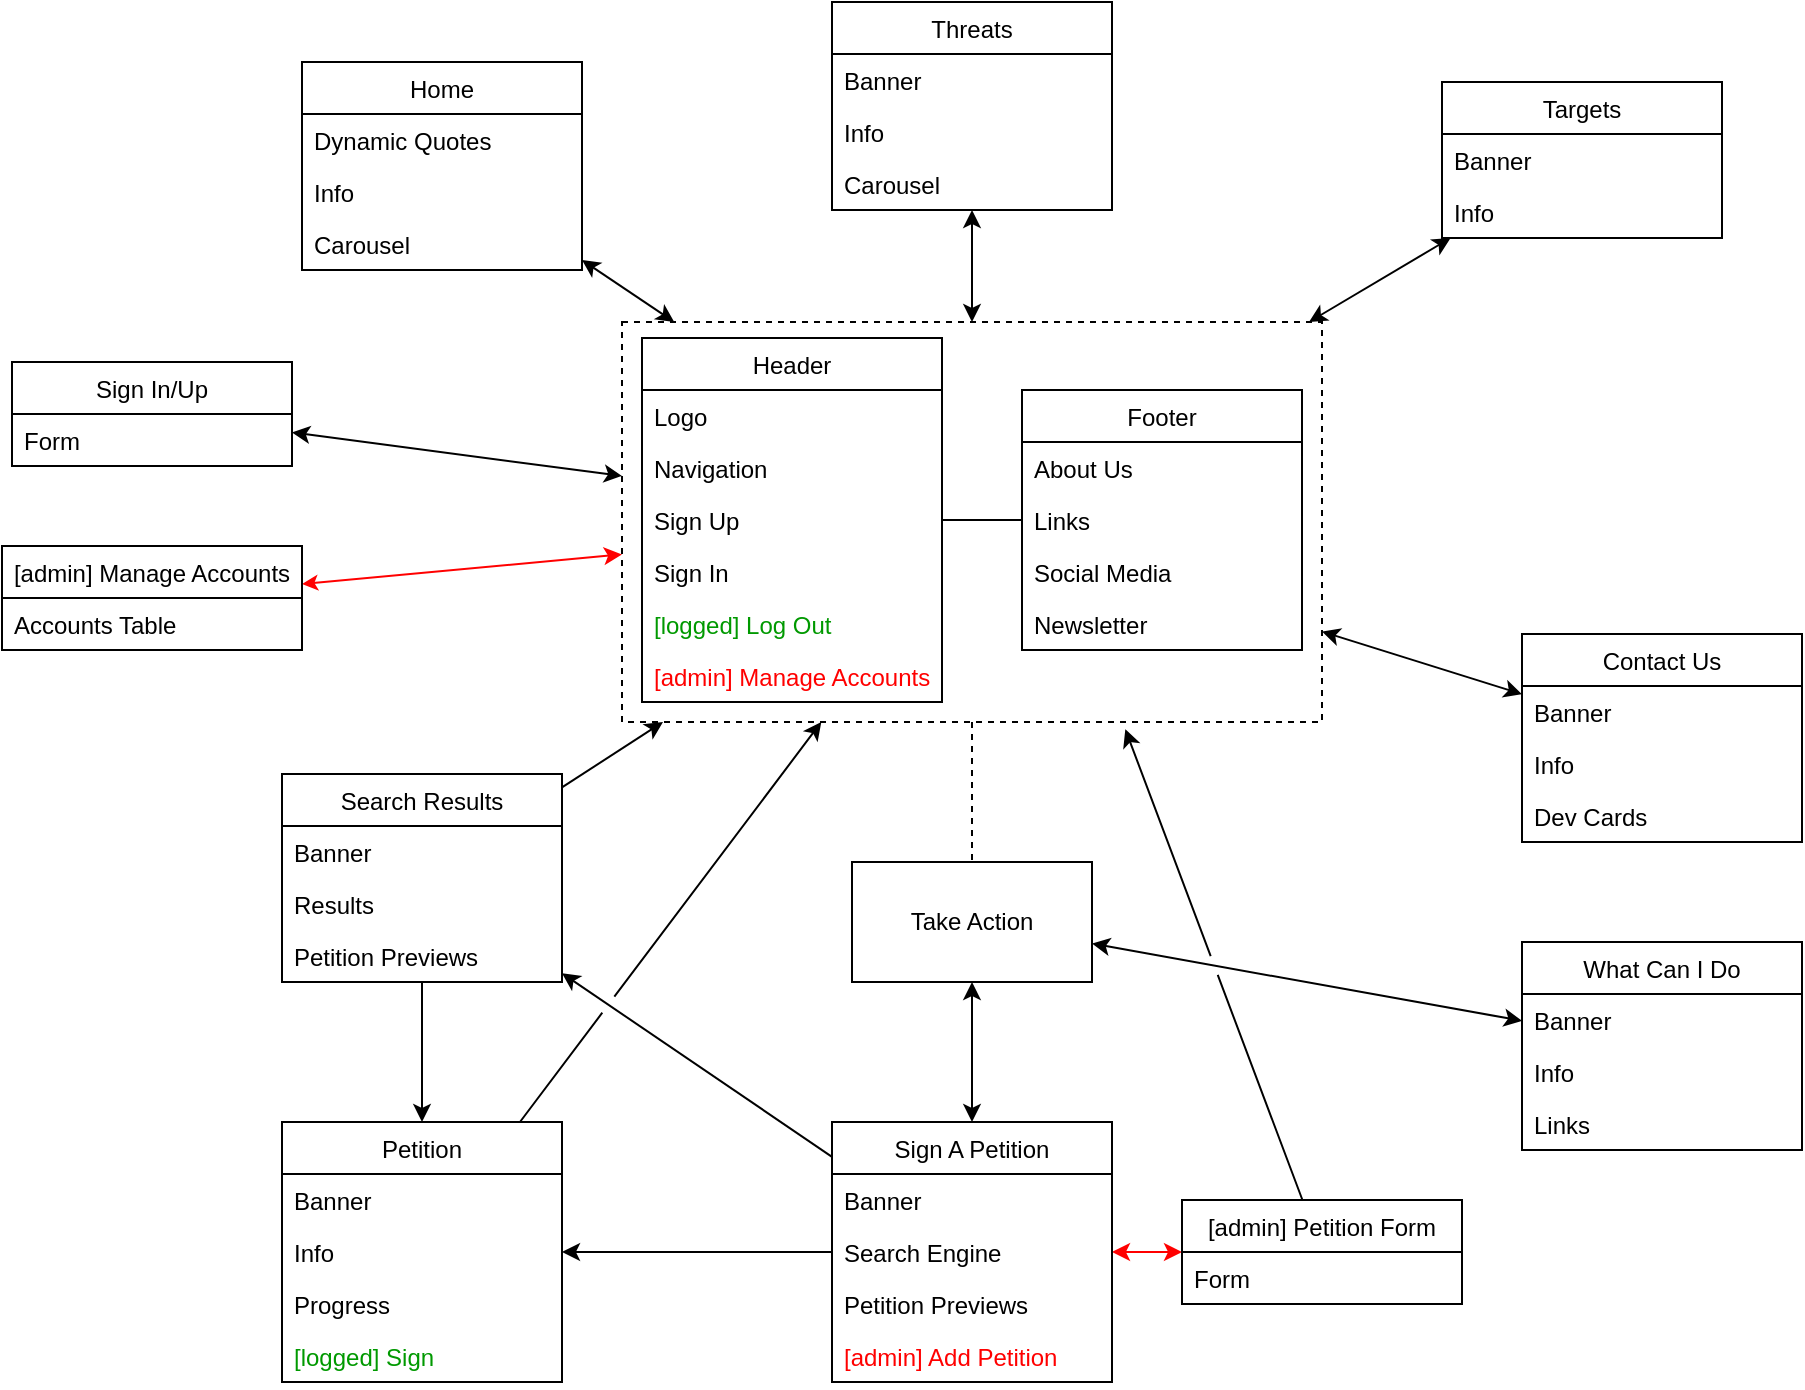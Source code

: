 <mxfile version="14.7.7" type="device"><diagram id="vLxzkIO1QVhmTALCr006" name="Page-1"><mxGraphModel dx="1492" dy="384" grid="1" gridSize="10" guides="1" tooltips="1" connect="1" arrows="1" fold="1" page="1" pageScale="1" pageWidth="827" pageHeight="1169" math="0" shadow="0"><root><mxCell id="0"/><mxCell id="1" parent="0"/><mxCell id="T2b8cDhJhC_sJwAxGhiY-65" style="edgeStyle=none;rounded=0;orthogonalLoop=1;jettySize=auto;html=1;startArrow=none;startFill=0;dashed=1;endArrow=none;endFill=0;" parent="1" source="T2b8cDhJhC_sJwAxGhiY-57" target="T2b8cDhJhC_sJwAxGhiY-13" edge="1"><mxGeometry relative="1" as="geometry"/></mxCell><mxCell id="T2b8cDhJhC_sJwAxGhiY-57" value="" style="rounded=0;whiteSpace=wrap;html=1;fillColor=none;dashed=1;" parent="1" vertex="1"><mxGeometry x="-20" y="160" width="350" height="200" as="geometry"/></mxCell><mxCell id="T2b8cDhJhC_sJwAxGhiY-73" style="edgeStyle=none;rounded=0;orthogonalLoop=1;jettySize=auto;html=1;startArrow=classic;startFill=1;" parent="1" source="T2b8cDhJhC_sJwAxGhiY-1" target="T2b8cDhJhC_sJwAxGhiY-57" edge="1"><mxGeometry relative="1" as="geometry"/></mxCell><mxCell id="T2b8cDhJhC_sJwAxGhiY-1" value="Home" style="swimlane;fontStyle=0;childLayout=stackLayout;horizontal=1;startSize=26;horizontalStack=0;resizeParent=1;resizeParentMax=0;resizeLast=0;collapsible=1;marginBottom=0;" parent="1" vertex="1"><mxGeometry x="-180" y="30" width="140" height="104" as="geometry"/></mxCell><mxCell id="T2b8cDhJhC_sJwAxGhiY-2" value="Dynamic Quotes" style="text;strokeColor=none;fillColor=none;align=left;verticalAlign=top;spacingLeft=4;spacingRight=4;overflow=hidden;rotatable=0;points=[[0,0.5],[1,0.5]];portConstraint=eastwest;" parent="T2b8cDhJhC_sJwAxGhiY-1" vertex="1"><mxGeometry y="26" width="140" height="26" as="geometry"/></mxCell><mxCell id="T2b8cDhJhC_sJwAxGhiY-4" value="Info" style="text;strokeColor=none;fillColor=none;align=left;verticalAlign=top;spacingLeft=4;spacingRight=4;overflow=hidden;rotatable=0;points=[[0,0.5],[1,0.5]];portConstraint=eastwest;" parent="T2b8cDhJhC_sJwAxGhiY-1" vertex="1"><mxGeometry y="52" width="140" height="26" as="geometry"/></mxCell><mxCell id="T2b8cDhJhC_sJwAxGhiY-3" value="Carousel" style="text;strokeColor=none;fillColor=none;align=left;verticalAlign=top;spacingLeft=4;spacingRight=4;overflow=hidden;rotatable=0;points=[[0,0.5],[1,0.5]];portConstraint=eastwest;" parent="T2b8cDhJhC_sJwAxGhiY-1" vertex="1"><mxGeometry y="78" width="140" height="26" as="geometry"/></mxCell><mxCell id="T2b8cDhJhC_sJwAxGhiY-70" style="edgeStyle=none;rounded=0;orthogonalLoop=1;jettySize=auto;html=1;startArrow=classic;startFill=1;" parent="1" source="T2b8cDhJhC_sJwAxGhiY-5" target="T2b8cDhJhC_sJwAxGhiY-57" edge="1"><mxGeometry relative="1" as="geometry"/></mxCell><mxCell id="T2b8cDhJhC_sJwAxGhiY-5" value="Targets" style="swimlane;fontStyle=0;childLayout=stackLayout;horizontal=1;startSize=26;horizontalStack=0;resizeParent=1;resizeParentMax=0;resizeLast=0;collapsible=1;marginBottom=0;" parent="1" vertex="1"><mxGeometry x="390" y="40" width="140" height="78" as="geometry"/></mxCell><mxCell id="T2b8cDhJhC_sJwAxGhiY-6" value="Banner" style="text;strokeColor=none;fillColor=none;align=left;verticalAlign=top;spacingLeft=4;spacingRight=4;overflow=hidden;rotatable=0;points=[[0,0.5],[1,0.5]];portConstraint=eastwest;" parent="T2b8cDhJhC_sJwAxGhiY-5" vertex="1"><mxGeometry y="26" width="140" height="26" as="geometry"/></mxCell><mxCell id="T2b8cDhJhC_sJwAxGhiY-7" value="Info" style="text;strokeColor=none;fillColor=none;align=left;verticalAlign=top;spacingLeft=4;spacingRight=4;overflow=hidden;rotatable=0;points=[[0,0.5],[1,0.5]];portConstraint=eastwest;" parent="T2b8cDhJhC_sJwAxGhiY-5" vertex="1"><mxGeometry y="52" width="140" height="26" as="geometry"/></mxCell><mxCell id="T2b8cDhJhC_sJwAxGhiY-69" style="edgeStyle=none;rounded=0;orthogonalLoop=1;jettySize=auto;html=1;startArrow=classic;startFill=1;" parent="1" source="T2b8cDhJhC_sJwAxGhiY-9" target="T2b8cDhJhC_sJwAxGhiY-57" edge="1"><mxGeometry relative="1" as="geometry"/></mxCell><mxCell id="T2b8cDhJhC_sJwAxGhiY-9" value="Threats" style="swimlane;fontStyle=0;childLayout=stackLayout;horizontal=1;startSize=26;horizontalStack=0;resizeParent=1;resizeParentMax=0;resizeLast=0;collapsible=1;marginBottom=0;" parent="1" vertex="1"><mxGeometry x="85" width="140" height="104" as="geometry"/></mxCell><mxCell id="T2b8cDhJhC_sJwAxGhiY-10" value="Banner" style="text;strokeColor=none;fillColor=none;align=left;verticalAlign=top;spacingLeft=4;spacingRight=4;overflow=hidden;rotatable=0;points=[[0,0.5],[1,0.5]];portConstraint=eastwest;" parent="T2b8cDhJhC_sJwAxGhiY-9" vertex="1"><mxGeometry y="26" width="140" height="26" as="geometry"/></mxCell><mxCell id="T2b8cDhJhC_sJwAxGhiY-11" value="Info" style="text;strokeColor=none;fillColor=none;align=left;verticalAlign=top;spacingLeft=4;spacingRight=4;overflow=hidden;rotatable=0;points=[[0,0.5],[1,0.5]];portConstraint=eastwest;" parent="T2b8cDhJhC_sJwAxGhiY-9" vertex="1"><mxGeometry y="52" width="140" height="26" as="geometry"/></mxCell><mxCell id="T2b8cDhJhC_sJwAxGhiY-12" value="Carousel" style="text;strokeColor=none;fillColor=none;align=left;verticalAlign=top;spacingLeft=4;spacingRight=4;overflow=hidden;rotatable=0;points=[[0,0.5],[1,0.5]];portConstraint=eastwest;" parent="T2b8cDhJhC_sJwAxGhiY-9" vertex="1"><mxGeometry y="78" width="140" height="26" as="geometry"/></mxCell><mxCell id="T2b8cDhJhC_sJwAxGhiY-67" style="edgeStyle=none;rounded=0;orthogonalLoop=1;jettySize=auto;html=1;startArrow=classic;startFill=1;" parent="1" source="T2b8cDhJhC_sJwAxGhiY-13" target="T2b8cDhJhC_sJwAxGhiY-18" edge="1"><mxGeometry relative="1" as="geometry"/></mxCell><mxCell id="T2b8cDhJhC_sJwAxGhiY-89" style="edgeStyle=none;rounded=0;jumpStyle=gap;orthogonalLoop=1;jettySize=auto;html=1;startArrow=classic;startFill=1;" parent="1" source="T2b8cDhJhC_sJwAxGhiY-13" target="T2b8cDhJhC_sJwAxGhiY-14" edge="1"><mxGeometry relative="1" as="geometry"/></mxCell><mxCell id="T2b8cDhJhC_sJwAxGhiY-13" value="Take Action" style="rounded=0;whiteSpace=wrap;html=1;" parent="1" vertex="1"><mxGeometry x="95" y="430" width="120" height="60" as="geometry"/></mxCell><mxCell id="T2b8cDhJhC_sJwAxGhiY-14" value="What Can I Do" style="swimlane;fontStyle=0;childLayout=stackLayout;horizontal=1;startSize=26;horizontalStack=0;resizeParent=1;resizeParentMax=0;resizeLast=0;collapsible=1;marginBottom=0;" parent="1" vertex="1"><mxGeometry x="430" y="470" width="140" height="104" as="geometry"/></mxCell><mxCell id="T2b8cDhJhC_sJwAxGhiY-16" value="Banner" style="text;strokeColor=none;fillColor=none;align=left;verticalAlign=top;spacingLeft=4;spacingRight=4;overflow=hidden;rotatable=0;points=[[0,0.5],[1,0.5]];portConstraint=eastwest;" parent="T2b8cDhJhC_sJwAxGhiY-14" vertex="1"><mxGeometry y="26" width="140" height="26" as="geometry"/></mxCell><mxCell id="T2b8cDhJhC_sJwAxGhiY-15" value="Info" style="text;strokeColor=none;fillColor=none;align=left;verticalAlign=top;spacingLeft=4;spacingRight=4;overflow=hidden;rotatable=0;points=[[0,0.5],[1,0.5]];portConstraint=eastwest;" parent="T2b8cDhJhC_sJwAxGhiY-14" vertex="1"><mxGeometry y="52" width="140" height="26" as="geometry"/></mxCell><mxCell id="T2b8cDhJhC_sJwAxGhiY-17" value="Links" style="text;strokeColor=none;fillColor=none;align=left;verticalAlign=top;spacingLeft=4;spacingRight=4;overflow=hidden;rotatable=0;points=[[0,0.5],[1,0.5]];portConstraint=eastwest;" parent="T2b8cDhJhC_sJwAxGhiY-14" vertex="1"><mxGeometry y="78" width="140" height="26" as="geometry"/></mxCell><mxCell id="T2b8cDhJhC_sJwAxGhiY-74" style="edgeStyle=none;rounded=0;orthogonalLoop=1;jettySize=auto;html=1;startArrow=classic;startFill=1;strokeColor=#FF0000;" parent="1" source="T2b8cDhJhC_sJwAxGhiY-18" target="T2b8cDhJhC_sJwAxGhiY-23" edge="1"><mxGeometry relative="1" as="geometry"/></mxCell><mxCell id="T2b8cDhJhC_sJwAxGhiY-86" style="edgeStyle=none;rounded=0;orthogonalLoop=1;jettySize=auto;html=1;startArrow=none;startFill=0;" parent="1" source="T2b8cDhJhC_sJwAxGhiY-18" target="T2b8cDhJhC_sJwAxGhiY-58" edge="1"><mxGeometry relative="1" as="geometry"/></mxCell><mxCell id="T2b8cDhJhC_sJwAxGhiY-93" style="edgeStyle=none;rounded=0;jumpStyle=arc;jumpSize=10;orthogonalLoop=1;jettySize=auto;html=1;fontColor=#009900;startArrow=none;startFill=0;endArrow=classic;endFill=1;startSize=5;" parent="1" source="T2b8cDhJhC_sJwAxGhiY-18" target="T2b8cDhJhC_sJwAxGhiY-75" edge="1"><mxGeometry relative="1" as="geometry"/></mxCell><mxCell id="T2b8cDhJhC_sJwAxGhiY-18" value="Sign A Petition" style="swimlane;fontStyle=0;childLayout=stackLayout;horizontal=1;startSize=26;horizontalStack=0;resizeParent=1;resizeParentMax=0;resizeLast=0;collapsible=1;marginBottom=0;" parent="1" vertex="1"><mxGeometry x="85" y="560" width="140" height="130" as="geometry"/></mxCell><mxCell id="T2b8cDhJhC_sJwAxGhiY-19" value="Banner" style="text;strokeColor=none;fillColor=none;align=left;verticalAlign=top;spacingLeft=4;spacingRight=4;overflow=hidden;rotatable=0;points=[[0,0.5],[1,0.5]];portConstraint=eastwest;" parent="T2b8cDhJhC_sJwAxGhiY-18" vertex="1"><mxGeometry y="26" width="140" height="26" as="geometry"/></mxCell><mxCell id="T2b8cDhJhC_sJwAxGhiY-20" value="Search Engine" style="text;strokeColor=none;fillColor=none;align=left;verticalAlign=top;spacingLeft=4;spacingRight=4;overflow=hidden;rotatable=0;points=[[0,0.5],[1,0.5]];portConstraint=eastwest;" parent="T2b8cDhJhC_sJwAxGhiY-18" vertex="1"><mxGeometry y="52" width="140" height="26" as="geometry"/></mxCell><mxCell id="T2b8cDhJhC_sJwAxGhiY-21" value="Petition Previews" style="text;strokeColor=none;fillColor=none;align=left;verticalAlign=top;spacingLeft=4;spacingRight=4;overflow=hidden;rotatable=0;points=[[0,0.5],[1,0.5]];portConstraint=eastwest;" parent="T2b8cDhJhC_sJwAxGhiY-18" vertex="1"><mxGeometry y="78" width="140" height="26" as="geometry"/></mxCell><mxCell id="T2b8cDhJhC_sJwAxGhiY-22" value="[admin] Add Petition" style="text;strokeColor=none;fillColor=none;align=left;verticalAlign=top;spacingLeft=4;spacingRight=4;overflow=hidden;rotatable=0;points=[[0,0.5],[1,0.5]];portConstraint=eastwest;fontColor=#FF0000;" parent="T2b8cDhJhC_sJwAxGhiY-18" vertex="1"><mxGeometry y="104" width="140" height="26" as="geometry"/></mxCell><mxCell id="T2b8cDhJhC_sJwAxGhiY-81" style="edgeStyle=none;rounded=0;orthogonalLoop=1;jettySize=auto;html=1;startArrow=none;startFill=0;entryX=0.719;entryY=1.018;entryDx=0;entryDy=0;entryPerimeter=0;jumpStyle=gap;jumpSize=10;startSize=5;" parent="1" source="T2b8cDhJhC_sJwAxGhiY-23" target="T2b8cDhJhC_sJwAxGhiY-57" edge="1"><mxGeometry relative="1" as="geometry"><mxPoint x="230" y="370" as="targetPoint"/></mxGeometry></mxCell><mxCell id="T2b8cDhJhC_sJwAxGhiY-23" value="[admin] Petition Form" style="swimlane;fontStyle=0;childLayout=stackLayout;horizontal=1;startSize=26;horizontalStack=0;resizeParent=1;resizeParentMax=0;resizeLast=0;collapsible=1;marginBottom=0;" parent="1" vertex="1"><mxGeometry x="260" y="599" width="140" height="52" as="geometry"/></mxCell><mxCell id="T2b8cDhJhC_sJwAxGhiY-24" value="Form" style="text;strokeColor=none;fillColor=none;align=left;verticalAlign=top;spacingLeft=4;spacingRight=4;overflow=hidden;rotatable=0;points=[[0,0.5],[1,0.5]];portConstraint=eastwest;" parent="T2b8cDhJhC_sJwAxGhiY-23" vertex="1"><mxGeometry y="26" width="140" height="26" as="geometry"/></mxCell><mxCell id="T2b8cDhJhC_sJwAxGhiY-71" style="edgeStyle=none;rounded=0;orthogonalLoop=1;jettySize=auto;html=1;startArrow=classic;startFill=1;" parent="1" source="T2b8cDhJhC_sJwAxGhiY-28" target="T2b8cDhJhC_sJwAxGhiY-57" edge="1"><mxGeometry relative="1" as="geometry"/></mxCell><mxCell id="T2b8cDhJhC_sJwAxGhiY-28" value="Contact Us" style="swimlane;fontStyle=0;childLayout=stackLayout;horizontal=1;startSize=26;horizontalStack=0;resizeParent=1;resizeParentMax=0;resizeLast=0;collapsible=1;marginBottom=0;" parent="1" vertex="1"><mxGeometry x="430" y="316" width="140" height="104" as="geometry"/></mxCell><mxCell id="T2b8cDhJhC_sJwAxGhiY-29" value="Banner" style="text;strokeColor=none;fillColor=none;align=left;verticalAlign=top;spacingLeft=4;spacingRight=4;overflow=hidden;rotatable=0;points=[[0,0.5],[1,0.5]];portConstraint=eastwest;" parent="T2b8cDhJhC_sJwAxGhiY-28" vertex="1"><mxGeometry y="26" width="140" height="26" as="geometry"/></mxCell><mxCell id="T2b8cDhJhC_sJwAxGhiY-30" value="Info" style="text;strokeColor=none;fillColor=none;align=left;verticalAlign=top;spacingLeft=4;spacingRight=4;overflow=hidden;rotatable=0;points=[[0,0.5],[1,0.5]];portConstraint=eastwest;" parent="T2b8cDhJhC_sJwAxGhiY-28" vertex="1"><mxGeometry y="52" width="140" height="26" as="geometry"/></mxCell><mxCell id="T2b8cDhJhC_sJwAxGhiY-31" value="Dev Cards" style="text;strokeColor=none;fillColor=none;align=left;verticalAlign=top;spacingLeft=4;spacingRight=4;overflow=hidden;rotatable=0;points=[[0,0.5],[1,0.5]];portConstraint=eastwest;" parent="T2b8cDhJhC_sJwAxGhiY-28" vertex="1"><mxGeometry y="78" width="140" height="26" as="geometry"/></mxCell><mxCell id="T2b8cDhJhC_sJwAxGhiY-33" value="Header" style="swimlane;fontStyle=0;childLayout=stackLayout;horizontal=1;startSize=26;horizontalStack=0;resizeParent=1;resizeParentMax=0;resizeLast=0;collapsible=1;marginBottom=0;" parent="1" vertex="1"><mxGeometry x="-10" y="168" width="150" height="182" as="geometry"/></mxCell><mxCell id="T2b8cDhJhC_sJwAxGhiY-35" value="Logo" style="text;strokeColor=none;fillColor=none;align=left;verticalAlign=top;spacingLeft=4;spacingRight=4;overflow=hidden;rotatable=0;points=[[0,0.5],[1,0.5]];portConstraint=eastwest;" parent="T2b8cDhJhC_sJwAxGhiY-33" vertex="1"><mxGeometry y="26" width="150" height="26" as="geometry"/></mxCell><mxCell id="T2b8cDhJhC_sJwAxGhiY-34" value="Navigation" style="text;strokeColor=none;fillColor=none;align=left;verticalAlign=top;spacingLeft=4;spacingRight=4;overflow=hidden;rotatable=0;points=[[0,0.5],[1,0.5]];portConstraint=eastwest;" parent="T2b8cDhJhC_sJwAxGhiY-33" vertex="1"><mxGeometry y="52" width="150" height="26" as="geometry"/></mxCell><mxCell id="T2b8cDhJhC_sJwAxGhiY-36" value="Sign Up" style="text;strokeColor=none;fillColor=none;align=left;verticalAlign=top;spacingLeft=4;spacingRight=4;overflow=hidden;rotatable=0;points=[[0,0.5],[1,0.5]];portConstraint=eastwest;" parent="T2b8cDhJhC_sJwAxGhiY-33" vertex="1"><mxGeometry y="78" width="150" height="26" as="geometry"/></mxCell><mxCell id="T2b8cDhJhC_sJwAxGhiY-37" value="Sign In" style="text;strokeColor=none;fillColor=none;align=left;verticalAlign=top;spacingLeft=4;spacingRight=4;overflow=hidden;rotatable=0;points=[[0,0.5],[1,0.5]];portConstraint=eastwest;" parent="T2b8cDhJhC_sJwAxGhiY-33" vertex="1"><mxGeometry y="104" width="150" height="26" as="geometry"/></mxCell><mxCell id="T2b8cDhJhC_sJwAxGhiY-48" value="[logged] Log Out" style="text;strokeColor=none;fillColor=none;align=left;verticalAlign=top;spacingLeft=4;spacingRight=4;overflow=hidden;rotatable=0;points=[[0,0.5],[1,0.5]];portConstraint=eastwest;fontColor=#009900;" parent="T2b8cDhJhC_sJwAxGhiY-33" vertex="1"><mxGeometry y="130" width="150" height="26" as="geometry"/></mxCell><mxCell id="T2b8cDhJhC_sJwAxGhiY-49" value="[admin] Manage Accounts" style="text;strokeColor=none;fillColor=none;align=left;verticalAlign=top;spacingLeft=4;spacingRight=4;overflow=hidden;rotatable=0;points=[[0,0.5],[1,0.5]];portConstraint=eastwest;fontColor=#FF0000;" parent="T2b8cDhJhC_sJwAxGhiY-33" vertex="1"><mxGeometry y="156" width="150" height="26" as="geometry"/></mxCell><mxCell id="T2b8cDhJhC_sJwAxGhiY-56" style="edgeStyle=none;rounded=0;orthogonalLoop=1;jettySize=auto;html=1;entryX=1;entryY=0.5;entryDx=0;entryDy=0;startArrow=none;startFill=0;endArrow=none;endFill=0;" parent="1" source="T2b8cDhJhC_sJwAxGhiY-38" target="T2b8cDhJhC_sJwAxGhiY-36" edge="1"><mxGeometry relative="1" as="geometry"/></mxCell><mxCell id="T2b8cDhJhC_sJwAxGhiY-38" value="Footer" style="swimlane;fontStyle=0;childLayout=stackLayout;horizontal=1;startSize=26;horizontalStack=0;resizeParent=1;resizeParentMax=0;resizeLast=0;collapsible=1;marginBottom=0;" parent="1" vertex="1"><mxGeometry x="180" y="194" width="140" height="130" as="geometry"/></mxCell><mxCell id="T2b8cDhJhC_sJwAxGhiY-39" value="About Us" style="text;strokeColor=none;fillColor=none;align=left;verticalAlign=top;spacingLeft=4;spacingRight=4;overflow=hidden;rotatable=0;points=[[0,0.5],[1,0.5]];portConstraint=eastwest;" parent="T2b8cDhJhC_sJwAxGhiY-38" vertex="1"><mxGeometry y="26" width="140" height="26" as="geometry"/></mxCell><mxCell id="T2b8cDhJhC_sJwAxGhiY-40" value="Links" style="text;strokeColor=none;fillColor=none;align=left;verticalAlign=top;spacingLeft=4;spacingRight=4;overflow=hidden;rotatable=0;points=[[0,0.5],[1,0.5]];portConstraint=eastwest;" parent="T2b8cDhJhC_sJwAxGhiY-38" vertex="1"><mxGeometry y="52" width="140" height="26" as="geometry"/></mxCell><mxCell id="T2b8cDhJhC_sJwAxGhiY-41" value="Social Media" style="text;strokeColor=none;fillColor=none;align=left;verticalAlign=top;spacingLeft=4;spacingRight=4;overflow=hidden;rotatable=0;points=[[0,0.5],[1,0.5]];portConstraint=eastwest;" parent="T2b8cDhJhC_sJwAxGhiY-38" vertex="1"><mxGeometry y="78" width="140" height="26" as="geometry"/></mxCell><mxCell id="T2b8cDhJhC_sJwAxGhiY-42" value="Newsletter" style="text;strokeColor=none;fillColor=none;align=left;verticalAlign=top;spacingLeft=4;spacingRight=4;overflow=hidden;rotatable=0;points=[[0,0.5],[1,0.5]];portConstraint=eastwest;" parent="T2b8cDhJhC_sJwAxGhiY-38" vertex="1"><mxGeometry y="104" width="140" height="26" as="geometry"/></mxCell><mxCell id="T2b8cDhJhC_sJwAxGhiY-72" style="edgeStyle=none;rounded=0;orthogonalLoop=1;jettySize=auto;html=1;startArrow=classic;startFill=1;" parent="1" source="T2b8cDhJhC_sJwAxGhiY-43" target="T2b8cDhJhC_sJwAxGhiY-57" edge="1"><mxGeometry relative="1" as="geometry"/></mxCell><mxCell id="T2b8cDhJhC_sJwAxGhiY-43" value="Sign In/Up" style="swimlane;fontStyle=0;childLayout=stackLayout;horizontal=1;startSize=26;horizontalStack=0;resizeParent=1;resizeParentMax=0;resizeLast=0;collapsible=1;marginBottom=0;" parent="1" vertex="1"><mxGeometry x="-325" y="180" width="140" height="52" as="geometry"/></mxCell><mxCell id="T2b8cDhJhC_sJwAxGhiY-46" value="Form" style="text;strokeColor=none;fillColor=none;align=left;verticalAlign=top;spacingLeft=4;spacingRight=4;overflow=hidden;rotatable=0;points=[[0,0.5],[1,0.5]];portConstraint=eastwest;" parent="T2b8cDhJhC_sJwAxGhiY-43" vertex="1"><mxGeometry y="26" width="140" height="26" as="geometry"/></mxCell><mxCell id="T2b8cDhJhC_sJwAxGhiY-84" style="edgeStyle=none;rounded=0;orthogonalLoop=1;jettySize=auto;html=1;startArrow=none;startFill=0;jumpStyle=gap;jumpSize=10;" parent="1" source="T2b8cDhJhC_sJwAxGhiY-58" target="T2b8cDhJhC_sJwAxGhiY-57" edge="1"><mxGeometry relative="1" as="geometry"/></mxCell><mxCell id="T2b8cDhJhC_sJwAxGhiY-58" value="Petition" style="swimlane;fontStyle=0;childLayout=stackLayout;horizontal=1;startSize=26;horizontalStack=0;resizeParent=1;resizeParentMax=0;resizeLast=0;collapsible=1;marginBottom=0;" parent="1" vertex="1"><mxGeometry x="-190" y="560" width="140" height="130" as="geometry"/></mxCell><mxCell id="T2b8cDhJhC_sJwAxGhiY-59" value="Banner" style="text;strokeColor=none;fillColor=none;align=left;verticalAlign=top;spacingLeft=4;spacingRight=4;overflow=hidden;rotatable=0;points=[[0,0.5],[1,0.5]];portConstraint=eastwest;" parent="T2b8cDhJhC_sJwAxGhiY-58" vertex="1"><mxGeometry y="26" width="140" height="26" as="geometry"/></mxCell><mxCell id="T2b8cDhJhC_sJwAxGhiY-60" value="Info" style="text;strokeColor=none;fillColor=none;align=left;verticalAlign=top;spacingLeft=4;spacingRight=4;overflow=hidden;rotatable=0;points=[[0,0.5],[1,0.5]];portConstraint=eastwest;" parent="T2b8cDhJhC_sJwAxGhiY-58" vertex="1"><mxGeometry y="52" width="140" height="26" as="geometry"/></mxCell><mxCell id="T2b8cDhJhC_sJwAxGhiY-64" value="Progress" style="text;strokeColor=none;fillColor=none;align=left;verticalAlign=top;spacingLeft=4;spacingRight=4;overflow=hidden;rotatable=0;points=[[0,0.5],[1,0.5]];portConstraint=eastwest;" parent="T2b8cDhJhC_sJwAxGhiY-58" vertex="1"><mxGeometry y="78" width="140" height="26" as="geometry"/></mxCell><mxCell id="T2b8cDhJhC_sJwAxGhiY-61" value="[logged] Sign" style="text;strokeColor=none;fillColor=none;align=left;verticalAlign=top;spacingLeft=4;spacingRight=4;overflow=hidden;rotatable=0;points=[[0,0.5],[1,0.5]];portConstraint=eastwest;fontColor=#009900;" parent="T2b8cDhJhC_sJwAxGhiY-58" vertex="1"><mxGeometry y="104" width="140" height="26" as="geometry"/></mxCell><mxCell id="T2b8cDhJhC_sJwAxGhiY-80" style="edgeStyle=none;rounded=0;orthogonalLoop=1;jettySize=auto;html=1;startArrow=none;startFill=0;" parent="1" source="T2b8cDhJhC_sJwAxGhiY-75" target="T2b8cDhJhC_sJwAxGhiY-57" edge="1"><mxGeometry relative="1" as="geometry"/></mxCell><mxCell id="T2b8cDhJhC_sJwAxGhiY-85" style="edgeStyle=none;rounded=0;orthogonalLoop=1;jettySize=auto;html=1;startArrow=none;startFill=0;" parent="1" source="T2b8cDhJhC_sJwAxGhiY-75" target="T2b8cDhJhC_sJwAxGhiY-58" edge="1"><mxGeometry relative="1" as="geometry"/></mxCell><mxCell id="T2b8cDhJhC_sJwAxGhiY-75" value="Search Results" style="swimlane;fontStyle=0;childLayout=stackLayout;horizontal=1;startSize=26;horizontalStack=0;resizeParent=1;resizeParentMax=0;resizeLast=0;collapsible=1;marginBottom=0;" parent="1" vertex="1"><mxGeometry x="-190" y="386" width="140" height="104" as="geometry"/></mxCell><mxCell id="T2b8cDhJhC_sJwAxGhiY-76" value="Banner" style="text;strokeColor=none;fillColor=none;align=left;verticalAlign=top;spacingLeft=4;spacingRight=4;overflow=hidden;rotatable=0;points=[[0,0.5],[1,0.5]];portConstraint=eastwest;" parent="T2b8cDhJhC_sJwAxGhiY-75" vertex="1"><mxGeometry y="26" width="140" height="26" as="geometry"/></mxCell><mxCell id="T2b8cDhJhC_sJwAxGhiY-77" value="Results" style="text;strokeColor=none;fillColor=none;align=left;verticalAlign=top;spacingLeft=4;spacingRight=4;overflow=hidden;rotatable=0;points=[[0,0.5],[1,0.5]];portConstraint=eastwest;" parent="T2b8cDhJhC_sJwAxGhiY-75" vertex="1"><mxGeometry y="52" width="140" height="26" as="geometry"/></mxCell><mxCell id="T2b8cDhJhC_sJwAxGhiY-78" value="Petition Previews" style="text;strokeColor=none;fillColor=none;align=left;verticalAlign=top;spacingLeft=4;spacingRight=4;overflow=hidden;rotatable=0;points=[[0,0.5],[1,0.5]];portConstraint=eastwest;" parent="T2b8cDhJhC_sJwAxGhiY-75" vertex="1"><mxGeometry y="78" width="140" height="26" as="geometry"/></mxCell><mxCell id="T2b8cDhJhC_sJwAxGhiY-92" style="edgeStyle=none;rounded=0;jumpStyle=gap;jumpSize=10;orthogonalLoop=1;jettySize=auto;html=1;startArrow=classic;startFill=1;startSize=5;strokeColor=#FF0000;" parent="1" source="T2b8cDhJhC_sJwAxGhiY-90" target="T2b8cDhJhC_sJwAxGhiY-57" edge="1"><mxGeometry relative="1" as="geometry"/></mxCell><mxCell id="T2b8cDhJhC_sJwAxGhiY-90" value="[admin] Manage Accounts" style="swimlane;fontStyle=0;childLayout=stackLayout;horizontal=1;startSize=26;horizontalStack=0;resizeParent=1;resizeParentMax=0;resizeLast=0;collapsible=1;marginBottom=0;" parent="1" vertex="1"><mxGeometry x="-330" y="272" width="150" height="52" as="geometry"/></mxCell><mxCell id="T2b8cDhJhC_sJwAxGhiY-91" value="Accounts Table" style="text;strokeColor=none;fillColor=none;align=left;verticalAlign=top;spacingLeft=4;spacingRight=4;overflow=hidden;rotatable=0;points=[[0,0.5],[1,0.5]];portConstraint=eastwest;" parent="T2b8cDhJhC_sJwAxGhiY-90" vertex="1"><mxGeometry y="26" width="150" height="26" as="geometry"/></mxCell></root></mxGraphModel></diagram></mxfile>